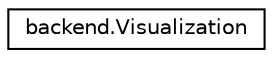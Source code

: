 digraph "Graphical Class Hierarchy"
{
  edge [fontname="Helvetica",fontsize="10",labelfontname="Helvetica",labelfontsize="10"];
  node [fontname="Helvetica",fontsize="10",shape=record];
  rankdir="LR";
  Node0 [label="backend.Visualization",height=0.2,width=0.4,color="black", fillcolor="white", style="filled",URL="$classbackend_1_1Visualization.html"];
}
